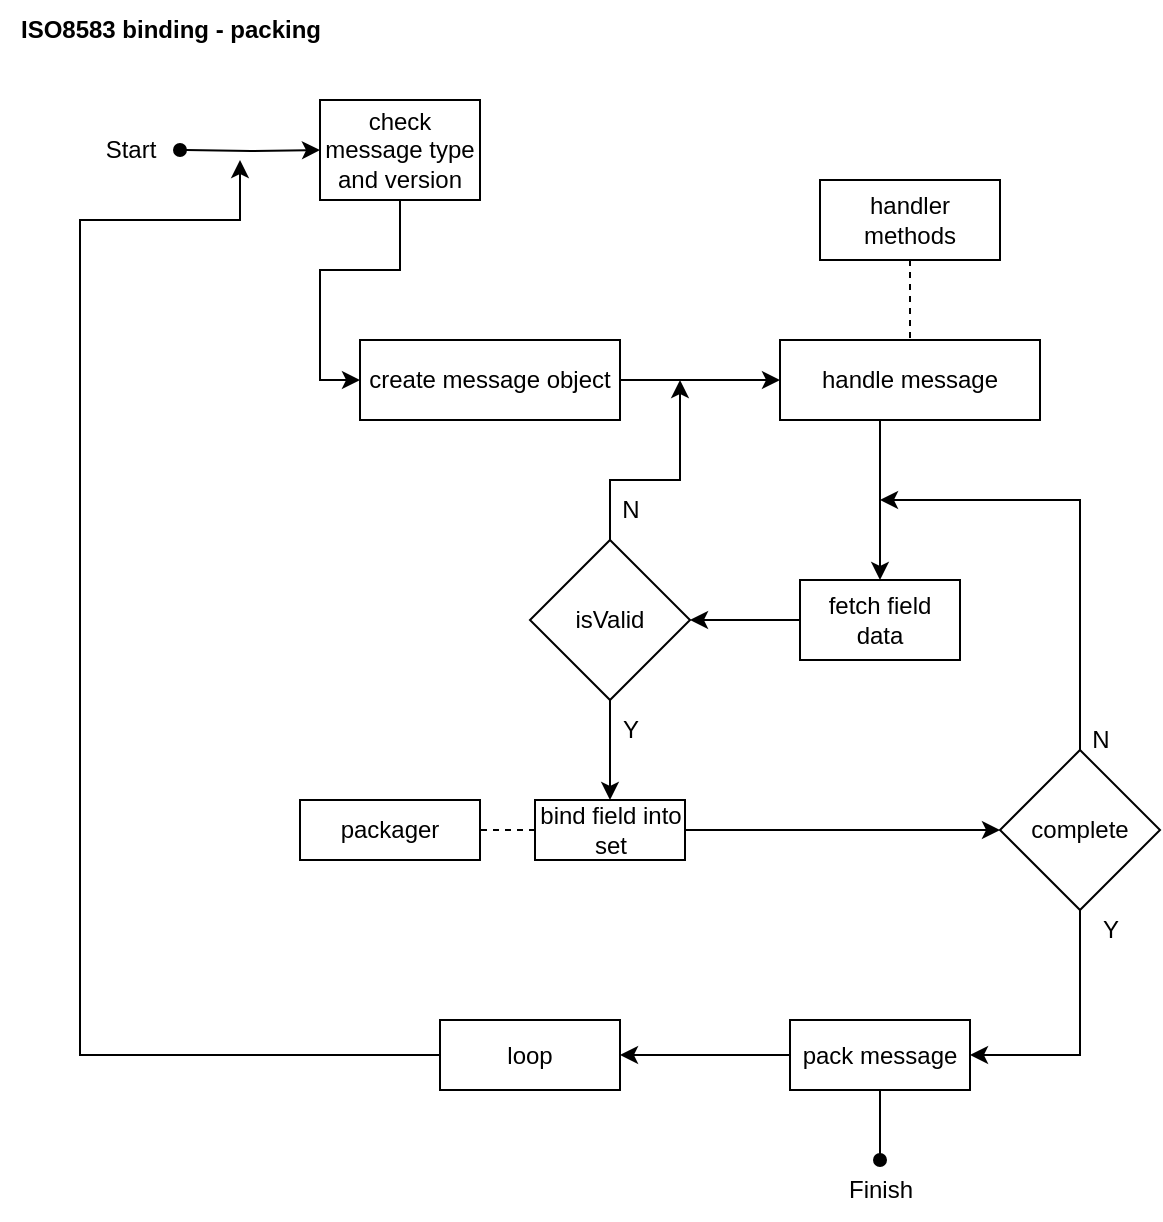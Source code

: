 <mxfile version="20.8.16" type="github" pages="2">
  <diagram name="Page-1" id="iesOPW5UEVCXa7-aBT-z">
    <mxGraphModel dx="1262" dy="681" grid="1" gridSize="10" guides="1" tooltips="1" connect="1" arrows="1" fold="1" page="1" pageScale="1" pageWidth="850" pageHeight="1100" math="0" shadow="0">
      <root>
        <mxCell id="0" />
        <mxCell id="1" parent="0" />
        <mxCell id="OLxPLdGhLjk8IfWRgU_C-2" value="" style="edgeStyle=orthogonalEdgeStyle;rounded=0;orthogonalLoop=1;jettySize=auto;html=1;endArrow=classic;endFill=1;" edge="1" parent="1" source="FhdzTXekeuRtPupGvzrz-1" target="OLxPLdGhLjk8IfWRgU_C-1">
          <mxGeometry relative="1" as="geometry" />
        </mxCell>
        <mxCell id="FhdzTXekeuRtPupGvzrz-1" value="create message object" style="rounded=0;whiteSpace=wrap;html=1;" vertex="1" parent="1">
          <mxGeometry x="190" y="190" width="130" height="40" as="geometry" />
        </mxCell>
        <mxCell id="FhdzTXekeuRtPupGvzrz-6" value="&lt;b&gt;ISO8583 binding - packing&lt;/b&gt;" style="text;html=1;align=center;verticalAlign=middle;resizable=0;points=[];autosize=1;strokeColor=none;fillColor=none;" vertex="1" parent="1">
          <mxGeometry x="10" y="20" width="170" height="30" as="geometry" />
        </mxCell>
        <mxCell id="FhdzTXekeuRtPupGvzrz-22" value="" style="edgeStyle=orthogonalEdgeStyle;rounded=0;orthogonalLoop=1;jettySize=auto;html=1;endArrow=classic;endFill=1;" edge="1" parent="1" source="FhdzTXekeuRtPupGvzrz-7" target="FhdzTXekeuRtPupGvzrz-21">
          <mxGeometry relative="1" as="geometry" />
        </mxCell>
        <mxCell id="FhdzTXekeuRtPupGvzrz-7" value="fetch field data" style="rounded=0;whiteSpace=wrap;html=1;" vertex="1" parent="1">
          <mxGeometry x="410" y="310" width="80" height="40" as="geometry" />
        </mxCell>
        <mxCell id="FhdzTXekeuRtPupGvzrz-19" value="" style="edgeStyle=orthogonalEdgeStyle;rounded=0;orthogonalLoop=1;jettySize=auto;html=1;dashed=1;endArrow=none;endFill=0;exitX=0;exitY=0.5;exitDx=0;exitDy=0;entryX=1;entryY=0.5;entryDx=0;entryDy=0;" edge="1" parent="1" source="FhdzTXekeuRtPupGvzrz-26" target="FhdzTXekeuRtPupGvzrz-18">
          <mxGeometry relative="1" as="geometry" />
        </mxCell>
        <mxCell id="FhdzTXekeuRtPupGvzrz-18" value="packager" style="whiteSpace=wrap;html=1;rounded=0;" vertex="1" parent="1">
          <mxGeometry x="160" y="420" width="90" height="30" as="geometry" />
        </mxCell>
        <mxCell id="FhdzTXekeuRtPupGvzrz-23" style="edgeStyle=orthogonalEdgeStyle;rounded=0;orthogonalLoop=1;jettySize=auto;html=1;endArrow=classic;endFill=1;" edge="1" parent="1" source="FhdzTXekeuRtPupGvzrz-21">
          <mxGeometry relative="1" as="geometry">
            <mxPoint x="350" y="210" as="targetPoint" />
            <Array as="points">
              <mxPoint x="315" y="260" />
              <mxPoint x="350" y="260" />
            </Array>
          </mxGeometry>
        </mxCell>
        <mxCell id="FhdzTXekeuRtPupGvzrz-27" value="" style="edgeStyle=orthogonalEdgeStyle;rounded=0;orthogonalLoop=1;jettySize=auto;html=1;endArrow=classic;endFill=1;" edge="1" parent="1" source="FhdzTXekeuRtPupGvzrz-21" target="FhdzTXekeuRtPupGvzrz-26">
          <mxGeometry relative="1" as="geometry" />
        </mxCell>
        <mxCell id="FhdzTXekeuRtPupGvzrz-21" value="isValid" style="rhombus;whiteSpace=wrap;html=1;rounded=0;" vertex="1" parent="1">
          <mxGeometry x="275" y="290" width="80" height="80" as="geometry" />
        </mxCell>
        <mxCell id="FhdzTXekeuRtPupGvzrz-24" value="N" style="text;html=1;align=center;verticalAlign=middle;resizable=0;points=[];autosize=1;strokeColor=none;fillColor=none;" vertex="1" parent="1">
          <mxGeometry x="310" y="260" width="30" height="30" as="geometry" />
        </mxCell>
        <mxCell id="FhdzTXekeuRtPupGvzrz-25" value="Y" style="text;html=1;align=center;verticalAlign=middle;resizable=0;points=[];autosize=1;strokeColor=none;fillColor=none;" vertex="1" parent="1">
          <mxGeometry x="310" y="370" width="30" height="30" as="geometry" />
        </mxCell>
        <mxCell id="OLxPLdGhLjk8IfWRgU_C-23" value="" style="edgeStyle=orthogonalEdgeStyle;rounded=0;orthogonalLoop=1;jettySize=auto;html=1;startArrow=none;startFill=0;endArrow=classic;endFill=1;entryX=0;entryY=0.5;entryDx=0;entryDy=0;" edge="1" parent="1" source="FhdzTXekeuRtPupGvzrz-26" target="OLxPLdGhLjk8IfWRgU_C-25">
          <mxGeometry relative="1" as="geometry">
            <mxPoint x="387.5" y="435" as="targetPoint" />
          </mxGeometry>
        </mxCell>
        <mxCell id="FhdzTXekeuRtPupGvzrz-26" value="bind field into set " style="whiteSpace=wrap;html=1;rounded=0;" vertex="1" parent="1">
          <mxGeometry x="277.5" y="420" width="75" height="30" as="geometry" />
        </mxCell>
        <mxCell id="FhdzTXekeuRtPupGvzrz-38" style="edgeStyle=orthogonalEdgeStyle;rounded=0;orthogonalLoop=1;jettySize=auto;html=1;endArrow=classic;endFill=1;exitX=0;exitY=0.5;exitDx=0;exitDy=0;" edge="1" parent="1" source="OLxPLdGhLjk8IfWRgU_C-5">
          <mxGeometry relative="1" as="geometry">
            <mxPoint x="130" y="100" as="targetPoint" />
            <Array as="points">
              <mxPoint x="50" y="548" />
              <mxPoint x="50" y="130" />
              <mxPoint x="130" y="130" />
            </Array>
          </mxGeometry>
        </mxCell>
        <mxCell id="OLxPLdGhLjk8IfWRgU_C-6" value="" style="edgeStyle=orthogonalEdgeStyle;rounded=0;orthogonalLoop=1;jettySize=auto;html=1;endArrow=classic;endFill=1;" edge="1" parent="1" source="FhdzTXekeuRtPupGvzrz-31" target="OLxPLdGhLjk8IfWRgU_C-5">
          <mxGeometry relative="1" as="geometry" />
        </mxCell>
        <mxCell id="OLxPLdGhLjk8IfWRgU_C-8" value="" style="edgeStyle=orthogonalEdgeStyle;rounded=0;orthogonalLoop=1;jettySize=auto;html=1;endArrow=oval;endFill=1;" edge="1" parent="1" source="FhdzTXekeuRtPupGvzrz-31">
          <mxGeometry relative="1" as="geometry">
            <mxPoint x="450" y="600" as="targetPoint" />
          </mxGeometry>
        </mxCell>
        <mxCell id="FhdzTXekeuRtPupGvzrz-31" value="pack message" style="whiteSpace=wrap;html=1;rounded=0;" vertex="1" parent="1">
          <mxGeometry x="405" y="530" width="90" height="35" as="geometry" />
        </mxCell>
        <mxCell id="FhdzTXekeuRtPupGvzrz-33" value="Y" style="text;html=1;align=center;verticalAlign=middle;resizable=0;points=[];autosize=1;strokeColor=none;fillColor=none;" vertex="1" parent="1">
          <mxGeometry x="550" y="470" width="30" height="30" as="geometry" />
        </mxCell>
        <mxCell id="FhdzTXekeuRtPupGvzrz-34" value="check message type and version" style="rounded=0;whiteSpace=wrap;html=1;" vertex="1" parent="1">
          <mxGeometry x="170" y="70" width="80" height="50" as="geometry" />
        </mxCell>
        <mxCell id="FhdzTXekeuRtPupGvzrz-41" value="" style="edgeStyle=orthogonalEdgeStyle;rounded=0;orthogonalLoop=1;jettySize=auto;html=1;endArrow=classic;endFill=1;startArrow=oval;startFill=1;" edge="1" parent="1" target="FhdzTXekeuRtPupGvzrz-34">
          <mxGeometry relative="1" as="geometry">
            <mxPoint x="100" y="95" as="sourcePoint" />
          </mxGeometry>
        </mxCell>
        <mxCell id="OLxPLdGhLjk8IfWRgU_C-3" value="" style="edgeStyle=orthogonalEdgeStyle;rounded=0;orthogonalLoop=1;jettySize=auto;html=1;endArrow=classic;endFill=1;" edge="1" parent="1" source="OLxPLdGhLjk8IfWRgU_C-1" target="FhdzTXekeuRtPupGvzrz-7">
          <mxGeometry relative="1" as="geometry">
            <Array as="points">
              <mxPoint x="450" y="240" />
              <mxPoint x="450" y="240" />
            </Array>
          </mxGeometry>
        </mxCell>
        <mxCell id="OLxPLdGhLjk8IfWRgU_C-1" value="&lt;div&gt;handle message&lt;/div&gt;" style="rounded=0;whiteSpace=wrap;html=1;" vertex="1" parent="1">
          <mxGeometry x="400" y="190" width="130" height="40" as="geometry" />
        </mxCell>
        <mxCell id="OLxPLdGhLjk8IfWRgU_C-5" value="loop" style="whiteSpace=wrap;html=1;rounded=0;" vertex="1" parent="1">
          <mxGeometry x="230" y="530" width="90" height="35" as="geometry" />
        </mxCell>
        <mxCell id="OLxPLdGhLjk8IfWRgU_C-9" value="Start" style="text;html=1;align=center;verticalAlign=middle;resizable=0;points=[];autosize=1;strokeColor=none;fillColor=none;" vertex="1" parent="1">
          <mxGeometry x="50" y="80" width="50" height="30" as="geometry" />
        </mxCell>
        <mxCell id="OLxPLdGhLjk8IfWRgU_C-10" value="Finish" style="text;html=1;align=center;verticalAlign=middle;resizable=0;points=[];autosize=1;strokeColor=none;fillColor=none;" vertex="1" parent="1">
          <mxGeometry x="420" y="600" width="60" height="30" as="geometry" />
        </mxCell>
        <mxCell id="OLxPLdGhLjk8IfWRgU_C-20" value="" style="edgeStyle=orthogonalEdgeStyle;rounded=0;orthogonalLoop=1;jettySize=auto;html=1;dashed=1;startArrow=none;startFill=0;endArrow=none;endFill=0;" edge="1" parent="1" source="OLxPLdGhLjk8IfWRgU_C-11" target="OLxPLdGhLjk8IfWRgU_C-1">
          <mxGeometry relative="1" as="geometry" />
        </mxCell>
        <mxCell id="OLxPLdGhLjk8IfWRgU_C-11" value="handler methods" style="rounded=0;whiteSpace=wrap;html=1;" vertex="1" parent="1">
          <mxGeometry x="420" y="110" width="90" height="40" as="geometry" />
        </mxCell>
        <mxCell id="OLxPLdGhLjk8IfWRgU_C-15" value="" style="edgeStyle=orthogonalEdgeStyle;rounded=0;orthogonalLoop=1;jettySize=auto;html=1;startArrow=none;startFill=0;endArrow=classic;endFill=1;exitX=0.5;exitY=1;exitDx=0;exitDy=0;entryX=0;entryY=0.5;entryDx=0;entryDy=0;" edge="1" parent="1" source="FhdzTXekeuRtPupGvzrz-34" target="FhdzTXekeuRtPupGvzrz-1">
          <mxGeometry relative="1" as="geometry">
            <mxPoint x="217.5" y="210.0" as="sourcePoint" />
          </mxGeometry>
        </mxCell>
        <mxCell id="OLxPLdGhLjk8IfWRgU_C-27" style="edgeStyle=orthogonalEdgeStyle;rounded=0;orthogonalLoop=1;jettySize=auto;html=1;startArrow=none;startFill=0;endArrow=classic;endFill=1;" edge="1" parent="1" source="OLxPLdGhLjk8IfWRgU_C-25">
          <mxGeometry relative="1" as="geometry">
            <mxPoint x="450" y="270" as="targetPoint" />
            <Array as="points">
              <mxPoint x="550" y="270" />
            </Array>
          </mxGeometry>
        </mxCell>
        <mxCell id="OLxPLdGhLjk8IfWRgU_C-29" style="edgeStyle=orthogonalEdgeStyle;rounded=0;orthogonalLoop=1;jettySize=auto;html=1;entryX=1;entryY=0.5;entryDx=0;entryDy=0;startArrow=none;startFill=0;endArrow=classic;endFill=1;" edge="1" parent="1" source="OLxPLdGhLjk8IfWRgU_C-25" target="FhdzTXekeuRtPupGvzrz-31">
          <mxGeometry relative="1" as="geometry">
            <Array as="points">
              <mxPoint x="550" y="548" />
            </Array>
          </mxGeometry>
        </mxCell>
        <mxCell id="OLxPLdGhLjk8IfWRgU_C-25" value="complete" style="rhombus;whiteSpace=wrap;html=1;rounded=0;" vertex="1" parent="1">
          <mxGeometry x="510" y="395" width="80" height="80" as="geometry" />
        </mxCell>
        <mxCell id="OLxPLdGhLjk8IfWRgU_C-28" value="N" style="text;html=1;align=center;verticalAlign=middle;resizable=0;points=[];autosize=1;strokeColor=none;fillColor=none;" vertex="1" parent="1">
          <mxGeometry x="545" y="375" width="30" height="30" as="geometry" />
        </mxCell>
      </root>
    </mxGraphModel>
  </diagram>
  <diagram id="ys0Y4ezUv7GCqnHxwTND" name="Page-2">
    <mxGraphModel dx="618" dy="649" grid="1" gridSize="10" guides="1" tooltips="1" connect="1" arrows="1" fold="1" page="1" pageScale="1" pageWidth="850" pageHeight="1100" math="0" shadow="0">
      <root>
        <mxCell id="0" />
        <mxCell id="1" parent="0" />
        <mxCell id="92oRLEoTZEw1osH18I1C-3" value="" style="edgeStyle=orthogonalEdgeStyle;rounded=0;orthogonalLoop=1;jettySize=auto;html=1;endArrow=classic;endFill=1;" edge="1" parent="1" source="92oRLEoTZEw1osH18I1C-1" target="92oRLEoTZEw1osH18I1C-2">
          <mxGeometry relative="1" as="geometry" />
        </mxCell>
        <mxCell id="92oRLEoTZEw1osH18I1C-1" value="message packing" style="rounded=0;whiteSpace=wrap;html=1;fillColor=default;" vertex="1" parent="1">
          <mxGeometry x="40" y="230" width="100" height="40" as="geometry" />
        </mxCell>
        <mxCell id="92oRLEoTZEw1osH18I1C-6" value="" style="edgeStyle=orthogonalEdgeStyle;rounded=0;orthogonalLoop=1;jettySize=auto;html=1;endArrow=classic;endFill=1;" edge="1" parent="1" source="92oRLEoTZEw1osH18I1C-2" target="92oRLEoTZEw1osH18I1C-5">
          <mxGeometry relative="1" as="geometry" />
        </mxCell>
        <mxCell id="92oRLEoTZEw1osH18I1C-2" value="checking message type and version" style="rounded=0;whiteSpace=wrap;html=1;fillColor=default;" vertex="1" parent="1">
          <mxGeometry x="190" y="230" width="110" height="40" as="geometry" />
        </mxCell>
        <mxCell id="92oRLEoTZEw1osH18I1C-5" value="create message object of the required type" style="rounded=0;whiteSpace=wrap;html=1;fillColor=default;" vertex="1" parent="1">
          <mxGeometry x="185" y="320" width="120" height="50" as="geometry" />
        </mxCell>
      </root>
    </mxGraphModel>
  </diagram>
</mxfile>
